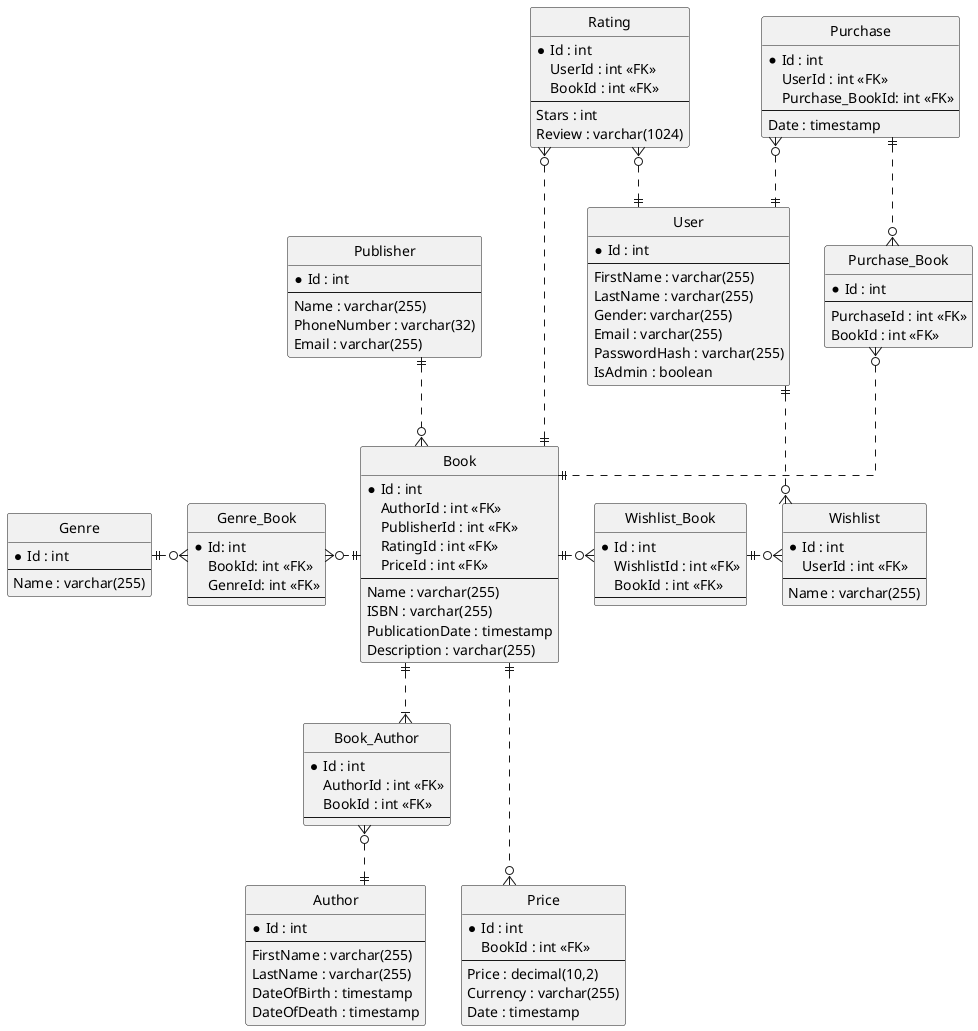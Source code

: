 @startuml Book Hub ERD

' !pragma ratio 0.2

skinparam linetype ortho
hide circles

'Book, Rating, Genre, Author, Publisher'
entity Book {
    *Id : int
    AuthorId : int <<FK>>
    PublisherId : int <<FK>>
    RatingId : int <<FK>>
    PriceId : int <<FK>>
    ---
    Name : varchar(255)
    ISBN : varchar(255)
    PublicationDate : timestamp
    Description : varchar(255)
}

entity Rating {
    *Id : int
    UserId : int <<FK>>
    BookId : int <<FK>>
    ---
    Stars : int
    Review : varchar(1024)
}

entity Genre {
    *Id : int
    ---
    Name : varchar(255)
}

entity Genre_Book {
    *Id: int
    BookId: int <<FK>>
    GenreId: int <<FK>>
    ---
}

entity Author {
    *Id : int
    ---
    FirstName : varchar(255)
    LastName : varchar(255)
    DateOfBirth : timestamp
    DateOfDeath : timestamp
}

entity Book_Author {
    *Id : int
    AuthorId : int <<FK>>
    BookId : int <<FK>>
    ---
}

entity Publisher {
    *Id : int
    ---
    Name : varchar(255)
    PhoneNumber : varchar(32)
    Email : varchar(255)
}

entity Price {
    *Id : int
    BookId : int <<FK>>
    ---
    Price : decimal(10,2)
    Currency : varchar(255)
    Date : timestamp
}

'User, Wishlist, Wishlist_Book'
entity Wishlist {
    *Id : int
    UserId : int <<FK>>
    ---
    Name : varchar(255)
}

entity Wishlist_Book {
    *Id : int
    WishlistId : int <<FK>>
    BookId : int <<FK>>
    ---
}

entity User {
    *Id : int
    ---
    FirstName : varchar(255)
    LastName : varchar(255)
    Gender: varchar(255)
    Email : varchar(255)
    PasswordHash : varchar(255)
    IsAdmin : boolean
}

'Purchase'
entity Purchase {
    *Id : int
    UserId : int <<FK>>
    Purchase_BookId: int <<FK>>
    ---
    Date : timestamp
}

entity Purchase_Book {
    *Id : int
    ---
    PurchaseId : int <<FK>>
    BookId : int <<FK>>
}


Book ||.o{ Wishlist_Book
Book ||.left.o{ Genre_Book

Book ||...o{ Price

Book_Author }|.up.|| Book
Author ||.up.o{ Book_Author


Genre_Book }o.left.|| Genre

Publisher ||..o{ Book

User ||..o{ Wishlist

Rating }o..|| Book
Rating }o..|| User

Wishlist_Book ||.o{ Wishlist

Purchase ||..o{ Purchase_Book
Purchase }o..|| User
Purchase_Book }o..|| Book

@enduml
